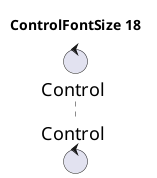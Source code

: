@startuml
'!include ../../../plantuml-styles/plantuml-ae-skinparam-ex.iuml

skinparam ControlFontSize 18

title ControlFontSize 18

control Control 
@enduml